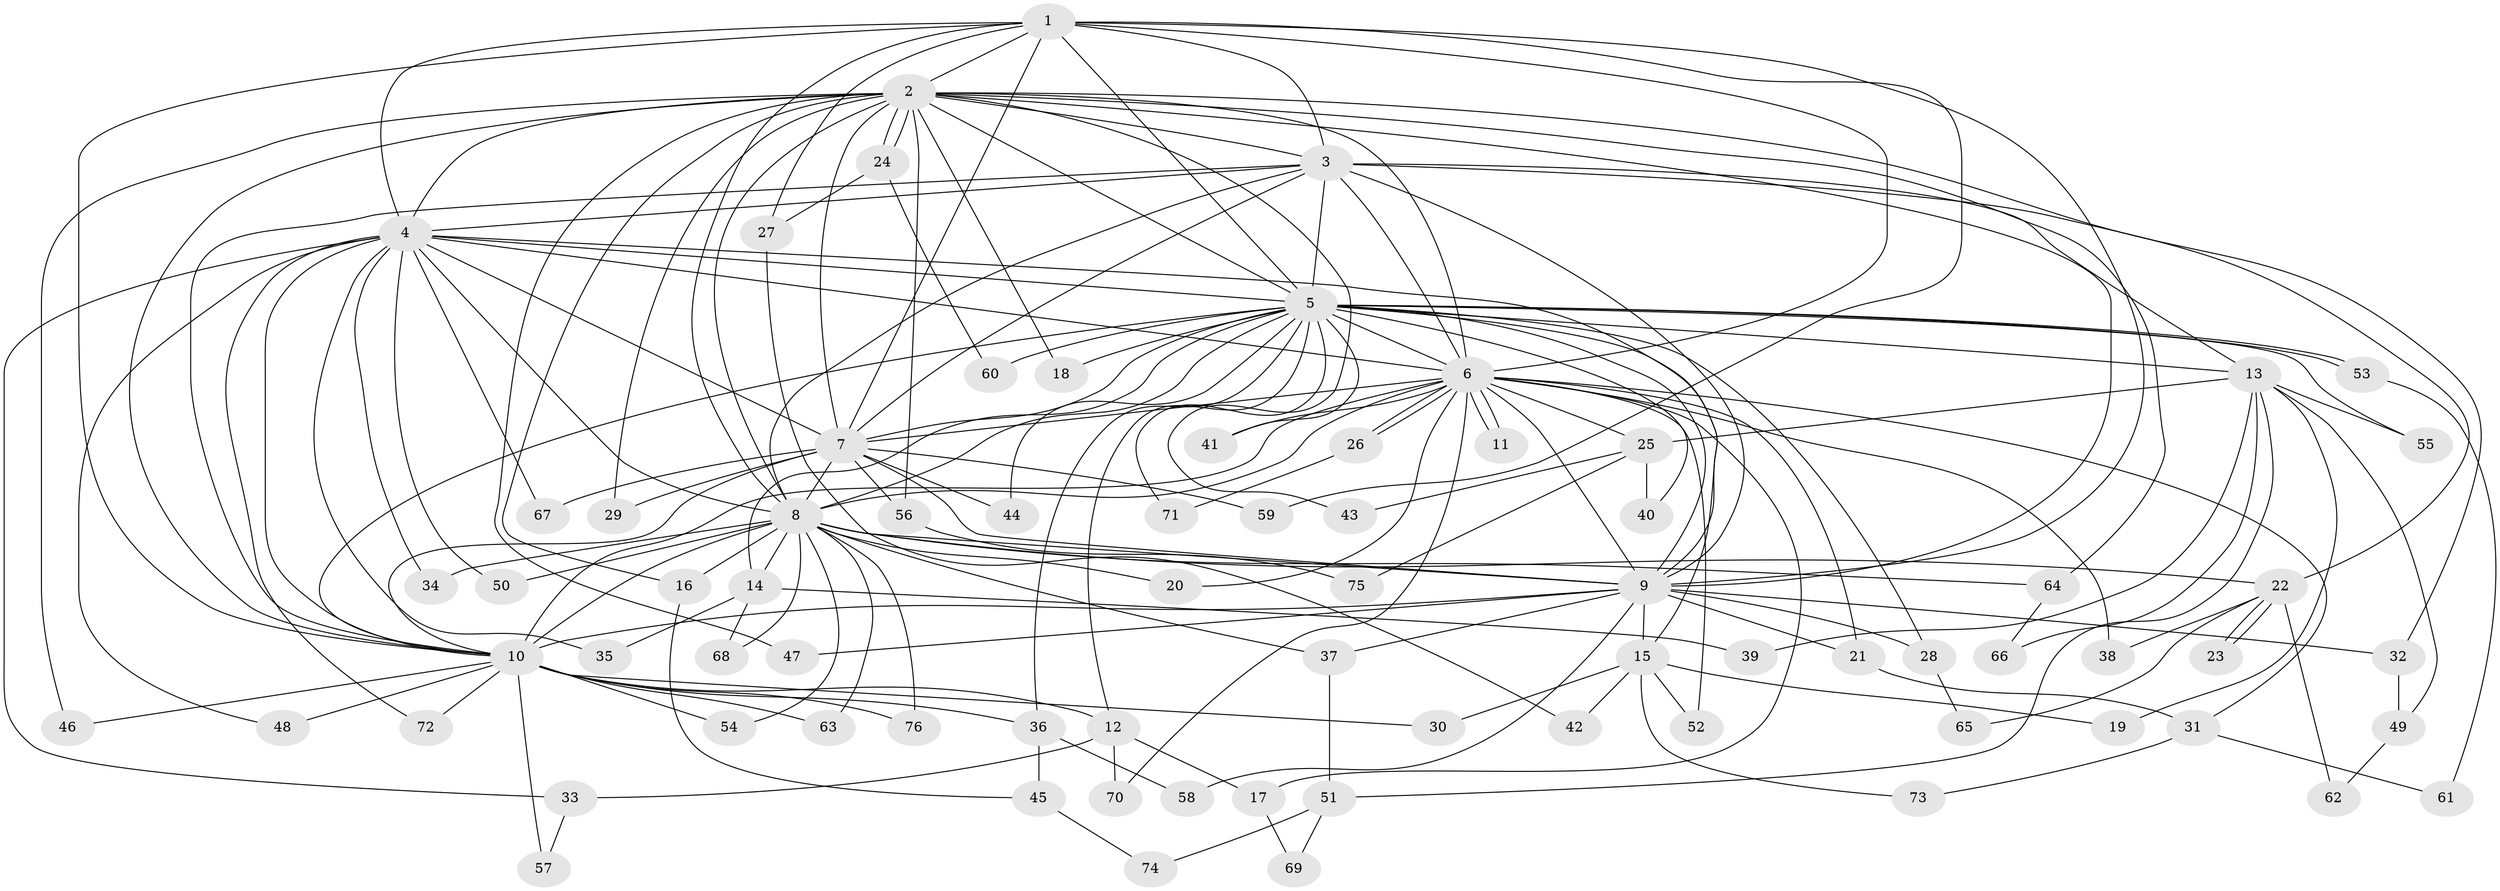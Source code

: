 // Generated by graph-tools (version 1.1) at 2025/35/03/09/25 02:35:07]
// undirected, 76 vertices, 177 edges
graph export_dot {
graph [start="1"]
  node [color=gray90,style=filled];
  1;
  2;
  3;
  4;
  5;
  6;
  7;
  8;
  9;
  10;
  11;
  12;
  13;
  14;
  15;
  16;
  17;
  18;
  19;
  20;
  21;
  22;
  23;
  24;
  25;
  26;
  27;
  28;
  29;
  30;
  31;
  32;
  33;
  34;
  35;
  36;
  37;
  38;
  39;
  40;
  41;
  42;
  43;
  44;
  45;
  46;
  47;
  48;
  49;
  50;
  51;
  52;
  53;
  54;
  55;
  56;
  57;
  58;
  59;
  60;
  61;
  62;
  63;
  64;
  65;
  66;
  67;
  68;
  69;
  70;
  71;
  72;
  73;
  74;
  75;
  76;
  1 -- 2;
  1 -- 3;
  1 -- 4;
  1 -- 5;
  1 -- 6;
  1 -- 7;
  1 -- 8;
  1 -- 9;
  1 -- 10;
  1 -- 27;
  1 -- 59;
  2 -- 3;
  2 -- 4;
  2 -- 5;
  2 -- 6;
  2 -- 7;
  2 -- 8;
  2 -- 9;
  2 -- 10;
  2 -- 16;
  2 -- 18;
  2 -- 24;
  2 -- 24;
  2 -- 29;
  2 -- 32;
  2 -- 43;
  2 -- 46;
  2 -- 47;
  2 -- 56;
  2 -- 64;
  3 -- 4;
  3 -- 5;
  3 -- 6;
  3 -- 7;
  3 -- 8;
  3 -- 9;
  3 -- 10;
  3 -- 13;
  3 -- 22;
  4 -- 5;
  4 -- 6;
  4 -- 7;
  4 -- 8;
  4 -- 9;
  4 -- 10;
  4 -- 33;
  4 -- 34;
  4 -- 35;
  4 -- 48;
  4 -- 50;
  4 -- 67;
  4 -- 72;
  5 -- 6;
  5 -- 7;
  5 -- 8;
  5 -- 9;
  5 -- 10;
  5 -- 12;
  5 -- 13;
  5 -- 14;
  5 -- 15;
  5 -- 18;
  5 -- 28;
  5 -- 36;
  5 -- 40;
  5 -- 41;
  5 -- 44;
  5 -- 53;
  5 -- 53;
  5 -- 55;
  5 -- 60;
  5 -- 71;
  6 -- 7;
  6 -- 8;
  6 -- 9;
  6 -- 10;
  6 -- 11;
  6 -- 11;
  6 -- 17;
  6 -- 20;
  6 -- 21;
  6 -- 25;
  6 -- 26;
  6 -- 26;
  6 -- 31;
  6 -- 38;
  6 -- 41;
  6 -- 52;
  6 -- 70;
  7 -- 8;
  7 -- 9;
  7 -- 10;
  7 -- 29;
  7 -- 44;
  7 -- 56;
  7 -- 59;
  7 -- 67;
  8 -- 9;
  8 -- 10;
  8 -- 14;
  8 -- 16;
  8 -- 20;
  8 -- 22;
  8 -- 34;
  8 -- 37;
  8 -- 50;
  8 -- 54;
  8 -- 63;
  8 -- 64;
  8 -- 68;
  8 -- 76;
  9 -- 10;
  9 -- 15;
  9 -- 21;
  9 -- 28;
  9 -- 32;
  9 -- 37;
  9 -- 47;
  9 -- 58;
  10 -- 12;
  10 -- 30;
  10 -- 36;
  10 -- 46;
  10 -- 48;
  10 -- 54;
  10 -- 57;
  10 -- 63;
  10 -- 72;
  10 -- 76;
  12 -- 17;
  12 -- 33;
  12 -- 70;
  13 -- 19;
  13 -- 25;
  13 -- 39;
  13 -- 49;
  13 -- 51;
  13 -- 55;
  13 -- 66;
  14 -- 35;
  14 -- 39;
  14 -- 68;
  15 -- 19;
  15 -- 30;
  15 -- 42;
  15 -- 52;
  15 -- 73;
  16 -- 45;
  17 -- 69;
  21 -- 31;
  22 -- 23;
  22 -- 23;
  22 -- 38;
  22 -- 62;
  22 -- 65;
  24 -- 27;
  24 -- 60;
  25 -- 40;
  25 -- 43;
  25 -- 75;
  26 -- 71;
  27 -- 42;
  28 -- 65;
  31 -- 61;
  31 -- 73;
  32 -- 49;
  33 -- 57;
  36 -- 45;
  36 -- 58;
  37 -- 51;
  45 -- 74;
  49 -- 62;
  51 -- 69;
  51 -- 74;
  53 -- 61;
  56 -- 75;
  64 -- 66;
}

